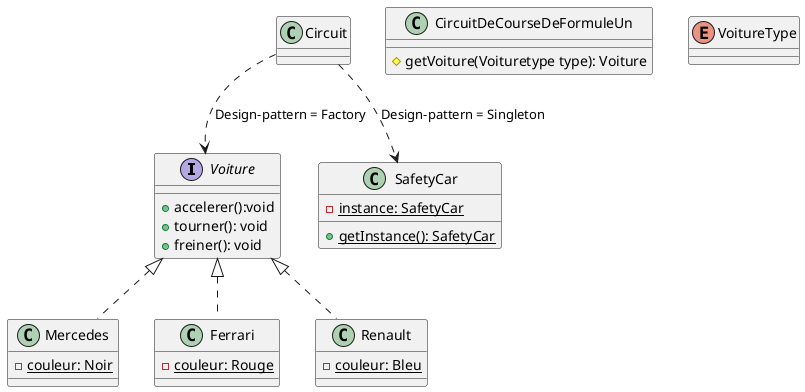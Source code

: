 @startuml Circuit
interface Voiture {
     + accelerer():void  
     + tourner(): void
     + freiner(): void
}
class Mercedes {
     {static} - couleur: Noir
}
class Ferrari {
     {static} - couleur: Rouge
}
class Renault {
     {static} - couleur: Bleu
}
class Circuit
class SafetyCar {
     {static} - instance: SafetyCar
     {static} + getInstance(): SafetyCar
}
     
class CircuitDeCourseDeFormuleUn {
     # getVoiture(Voituretype type): Voiture
}
enum VoitureType

Voiture <|.. Mercedes
Voiture <|.. Ferrari
Voiture <|.. Renault

Circuit ..> SafetyCar : Design-pattern = Singleton
Circuit ..> Voiture : Design-pattern = Factory

@enduml
